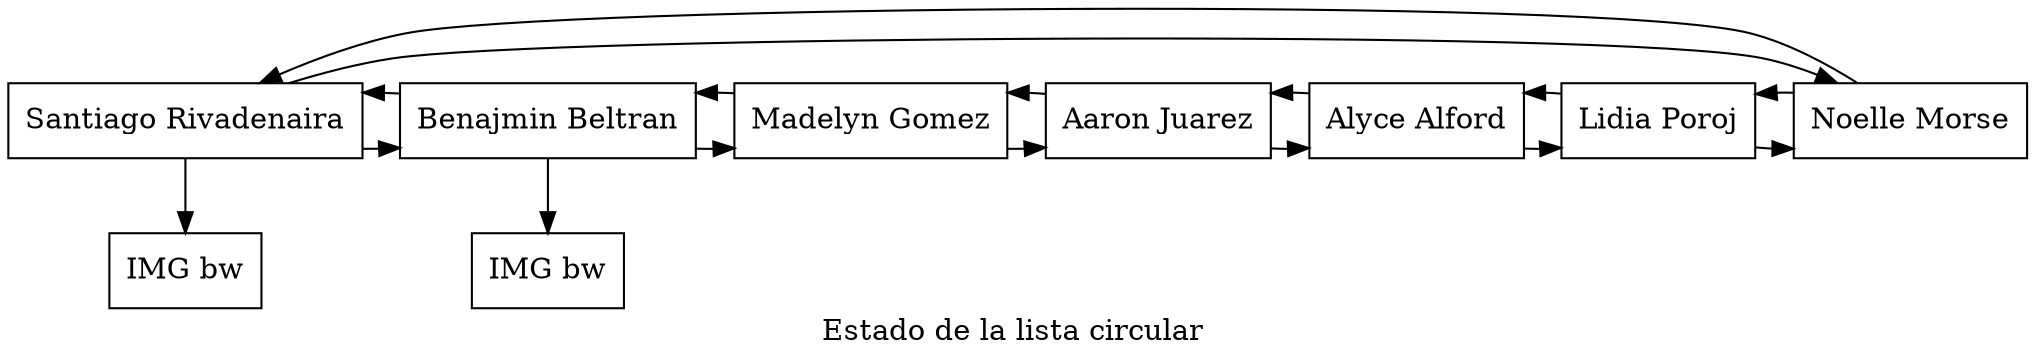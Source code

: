 digraph G{
label="Estado de la lista circular ";
node[shape=box];
nC424058530[label="Santiago Rivadenaira"];
nP834600351[label="IMG bw"];
nC321001045[label="Benajmin Beltran"];
nP531885035[label="IMG bw"];
nC471910020[label="Madelyn Gomez"];
nC1418481495[label="Aaron Juarez"];
nC303563356[label="Alyce Alford"];
nC135721597[label="Lidia Poroj"];
nC791452441[label="Noelle Morse"];

nC424058530->nC321001045;
nC424058530->nC791452441;
nC424058530->nP834600351;
nC321001045->nC471910020;
nC321001045->nC424058530;
nC321001045->nP531885035;
nC471910020->nC1418481495;
nC471910020->nC321001045;
nC1418481495->nC303563356;
nC1418481495->nC471910020;
nC303563356->nC135721597;
nC303563356->nC1418481495;
nC135721597->nC791452441;
nC135721597->nC303563356;
nC791452441->nC424058530;
nC791452441->nC135721597;

{rank=same;nC424058530;nC321001045;nC471910020;nC1418481495;nC303563356;nC135721597;nC791452441;}
}